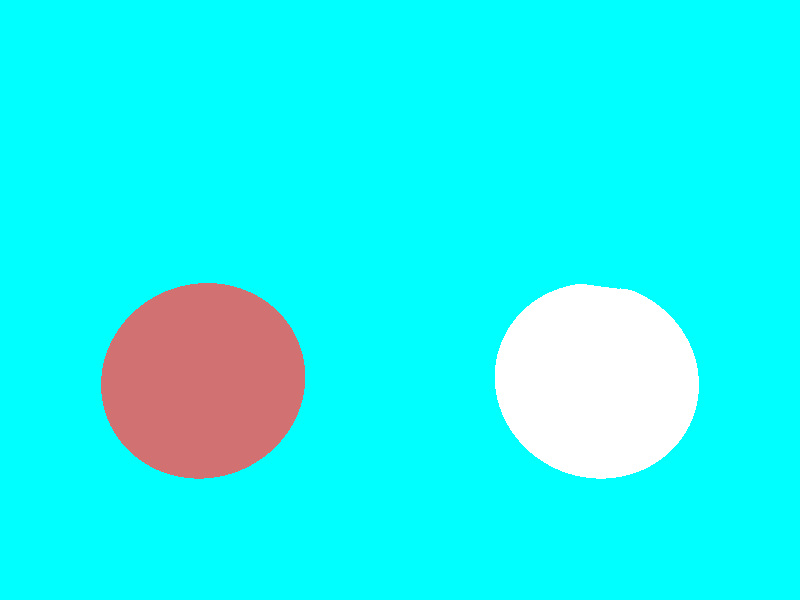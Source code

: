 #include "colors.inc"

camera {location <10,10,-30> look_at <10,4,1> }
background { color Cyan }
light_source {
  	<5, 5, -13>
 	color White
}


difference{
	sphere{
		<0,0,0>,5
		texture{pigment{Brown}}
	}

	#declare I = 0;
	#while ( I < 15 )
		#declare X = -5*cos(3.14*I/15);
		#declare Z = -5*sin(3.14*I/15);
		sphere{
			<X,0,Z>,0.3
			texture{pigment{Brown}}
		}
		
		#declare I = I + 1;
	#end
}

difference{
	difference{
		sphere{
			<20,0,0>,5
			texture{pigment{White}}
		
		}
		sphere{
			<20,0,0>,4.9
			texture{pigment{White}}
		
		}
	}

	#declare I = 0;
	#declare Mseed = seed(11645);
	#while ( I < 20 )
	       	#declare random1 = rand(Mseed);
		#declare random2 = rand(Mseed);
		#declare random3 = rand(Mseed);
		
		#declare PHI = 3.14/random1;
		#declare THETA = 2*3.14/random3;
		#declare X = (5*sin(THETA)*cos(PHI))+20;
		#declare Y = 5*sin(PHI);
		#declare Z = 5*sin(THETA)*cos(PHI);
		sphere{
			<X,Y,Z>,random2*1.5
			texture{pigment{White}}
		}
		
		#declare I = I + 1;
	#end
}

		/*#declare PHI = 3.14;
		#declare THETA = 2*3.14/3;
		#declare X = 5*sin(THETA)*cos(PHI);
		#declare Y = 5*sin(PHI);
		#declare Z = 5*sin(THETA)*cos(PHI);
		sphere{
			<X,Y,Z>,1 
			texture{pigment{White}}
		}*/


